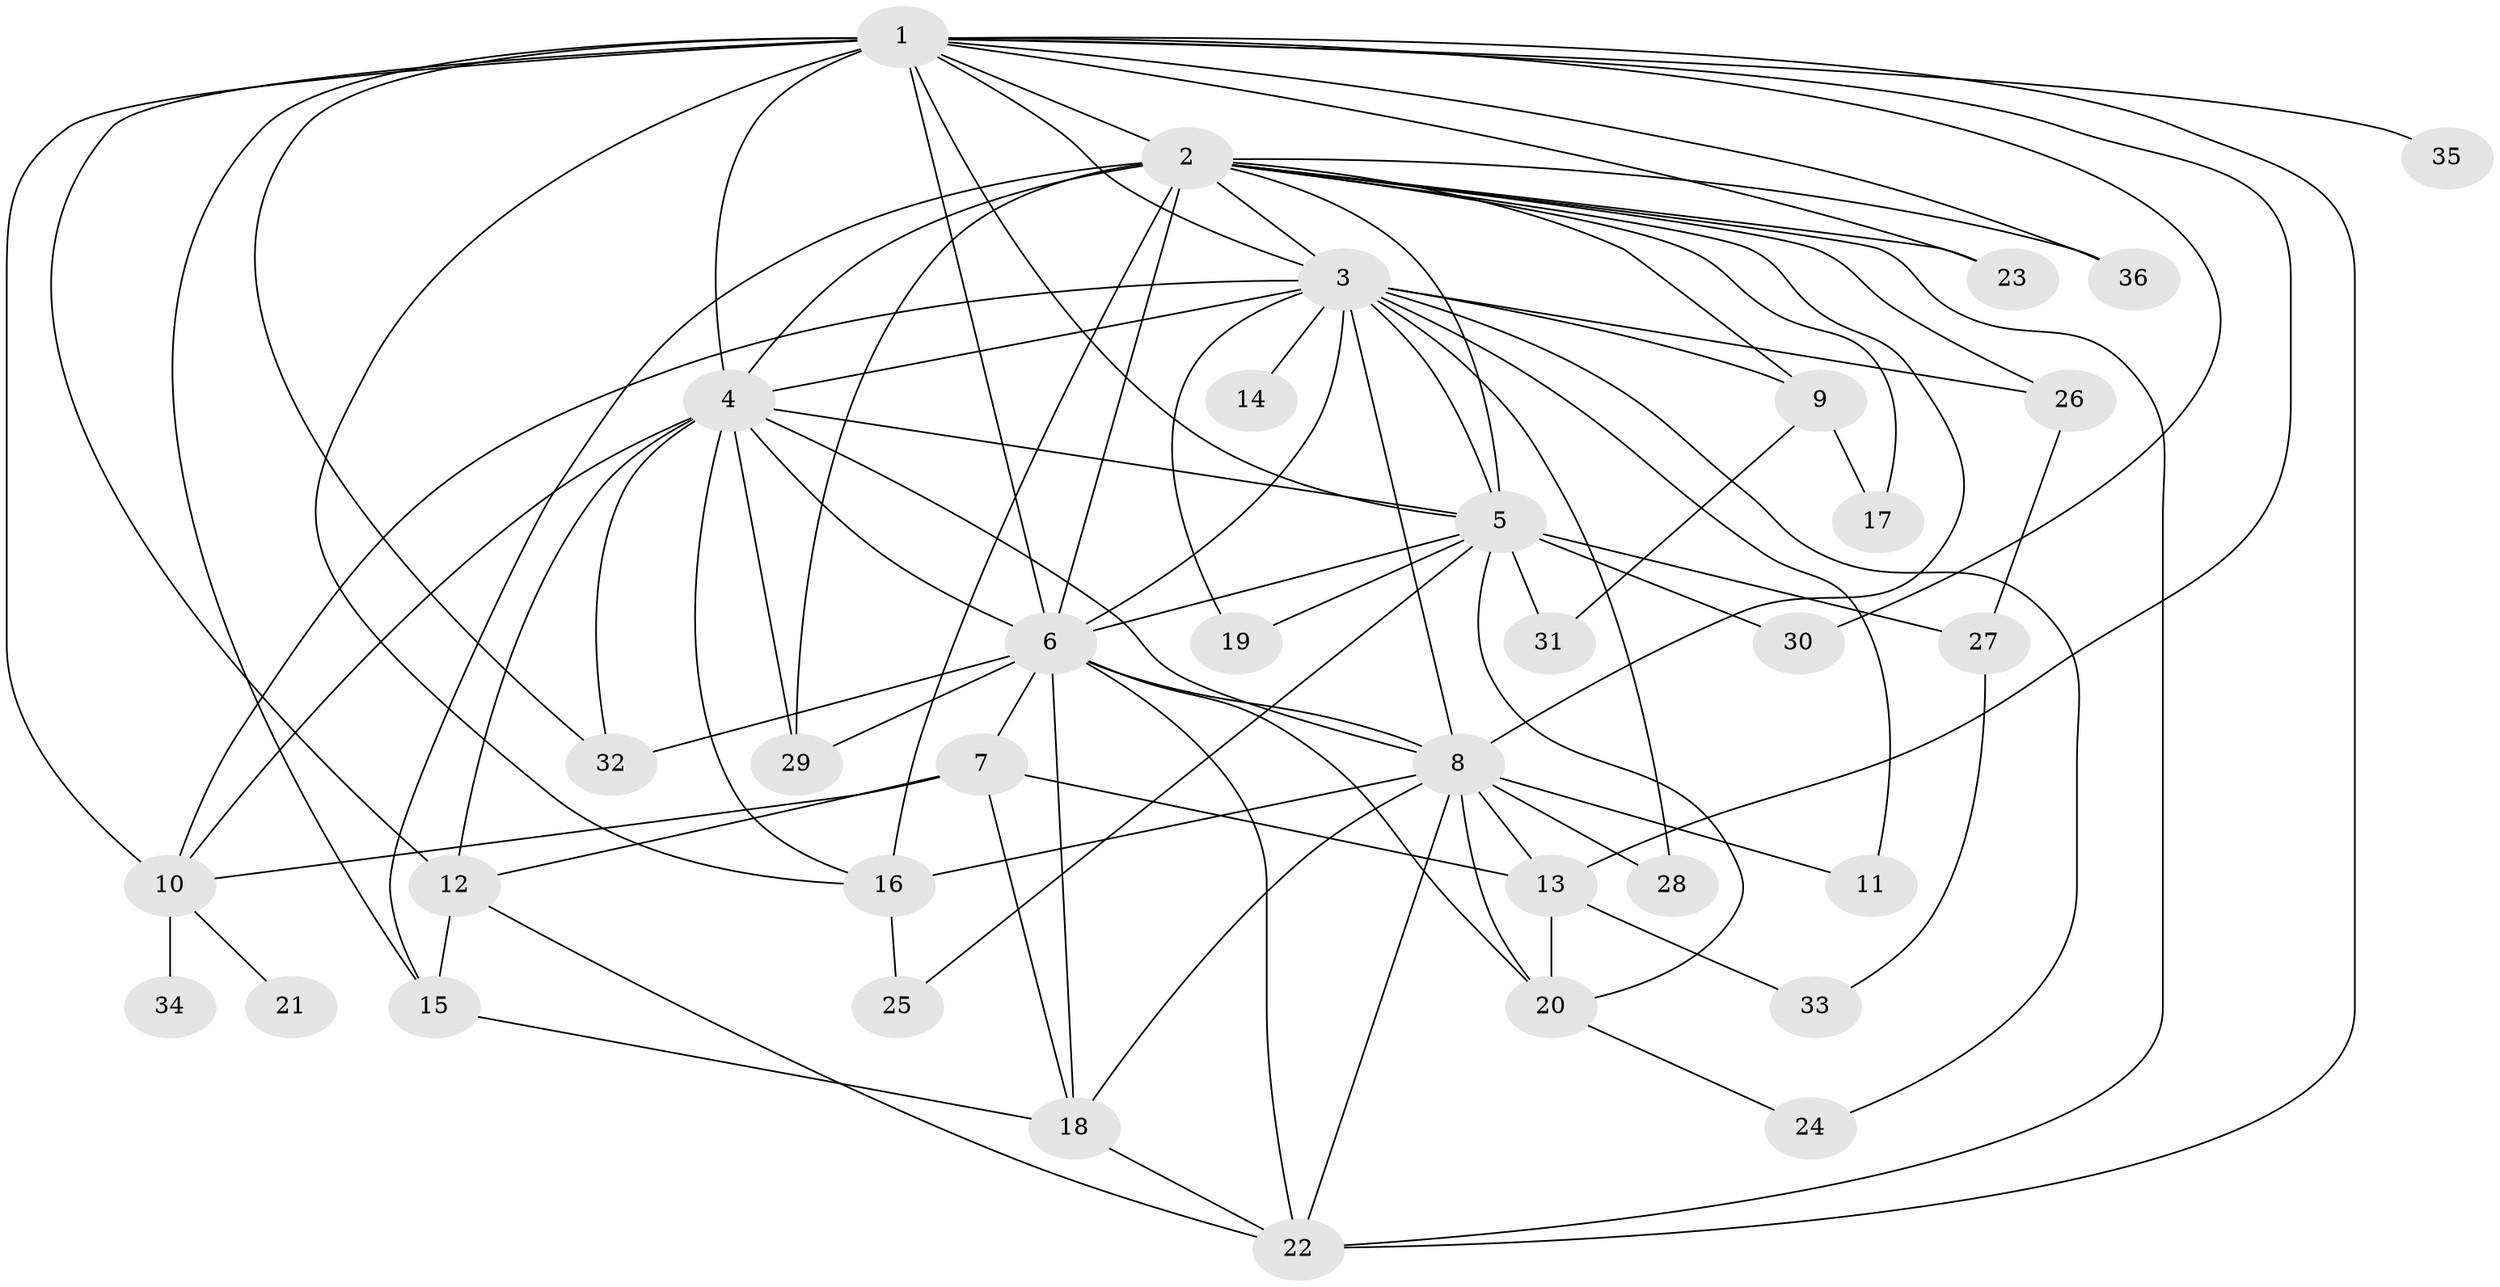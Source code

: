 // original degree distribution, {23: 0.014084507042253521, 9: 0.014084507042253521, 20: 0.014084507042253521, 16: 0.028169014084507043, 14: 0.014084507042253521, 19: 0.028169014084507043, 11: 0.014084507042253521, 18: 0.014084507042253521, 4: 0.11267605633802817, 6: 0.014084507042253521, 10: 0.014084507042253521, 2: 0.5352112676056338, 5: 0.04225352112676056, 3: 0.14084507042253522}
// Generated by graph-tools (version 1.1) at 2025/49/03/04/25 22:49:51]
// undirected, 36 vertices, 89 edges
graph export_dot {
  node [color=gray90,style=filled];
  1;
  2;
  3;
  4;
  5;
  6;
  7;
  8;
  9;
  10;
  11;
  12;
  13;
  14;
  15;
  16;
  17;
  18;
  19;
  20;
  21;
  22;
  23;
  24;
  25;
  26;
  27;
  28;
  29;
  30;
  31;
  32;
  33;
  34;
  35;
  36;
  1 -- 2 [weight=4.0];
  1 -- 3 [weight=2.0];
  1 -- 4 [weight=4.0];
  1 -- 5 [weight=2.0];
  1 -- 6 [weight=4.0];
  1 -- 10 [weight=1.0];
  1 -- 12 [weight=1.0];
  1 -- 13 [weight=1.0];
  1 -- 15 [weight=2.0];
  1 -- 16 [weight=1.0];
  1 -- 22 [weight=1.0];
  1 -- 23 [weight=1.0];
  1 -- 30 [weight=1.0];
  1 -- 32 [weight=1.0];
  1 -- 35 [weight=1.0];
  1 -- 36 [weight=1.0];
  2 -- 3 [weight=2.0];
  2 -- 4 [weight=4.0];
  2 -- 5 [weight=2.0];
  2 -- 6 [weight=4.0];
  2 -- 8 [weight=1.0];
  2 -- 9 [weight=1.0];
  2 -- 15 [weight=1.0];
  2 -- 16 [weight=1.0];
  2 -- 17 [weight=1.0];
  2 -- 22 [weight=1.0];
  2 -- 23 [weight=1.0];
  2 -- 26 [weight=1.0];
  2 -- 29 [weight=1.0];
  2 -- 36 [weight=1.0];
  3 -- 4 [weight=2.0];
  3 -- 5 [weight=1.0];
  3 -- 6 [weight=3.0];
  3 -- 8 [weight=1.0];
  3 -- 9 [weight=1.0];
  3 -- 10 [weight=1.0];
  3 -- 11 [weight=1.0];
  3 -- 14 [weight=1.0];
  3 -- 19 [weight=1.0];
  3 -- 24 [weight=1.0];
  3 -- 26 [weight=1.0];
  3 -- 28 [weight=1.0];
  4 -- 5 [weight=2.0];
  4 -- 6 [weight=4.0];
  4 -- 8 [weight=1.0];
  4 -- 10 [weight=4.0];
  4 -- 12 [weight=2.0];
  4 -- 16 [weight=1.0];
  4 -- 29 [weight=1.0];
  4 -- 32 [weight=1.0];
  5 -- 6 [weight=3.0];
  5 -- 19 [weight=1.0];
  5 -- 20 [weight=1.0];
  5 -- 25 [weight=1.0];
  5 -- 27 [weight=1.0];
  5 -- 30 [weight=1.0];
  5 -- 31 [weight=1.0];
  6 -- 7 [weight=3.0];
  6 -- 8 [weight=1.0];
  6 -- 18 [weight=6.0];
  6 -- 20 [weight=1.0];
  6 -- 22 [weight=1.0];
  6 -- 29 [weight=1.0];
  6 -- 32 [weight=1.0];
  7 -- 10 [weight=1.0];
  7 -- 12 [weight=1.0];
  7 -- 13 [weight=1.0];
  7 -- 18 [weight=1.0];
  8 -- 11 [weight=1.0];
  8 -- 13 [weight=1.0];
  8 -- 16 [weight=1.0];
  8 -- 18 [weight=2.0];
  8 -- 20 [weight=1.0];
  8 -- 22 [weight=1.0];
  8 -- 28 [weight=1.0];
  9 -- 17 [weight=1.0];
  9 -- 31 [weight=1.0];
  10 -- 21 [weight=1.0];
  10 -- 34 [weight=2.0];
  12 -- 15 [weight=1.0];
  12 -- 22 [weight=1.0];
  13 -- 20 [weight=1.0];
  13 -- 33 [weight=1.0];
  15 -- 18 [weight=2.0];
  16 -- 25 [weight=1.0];
  18 -- 22 [weight=1.0];
  20 -- 24 [weight=1.0];
  26 -- 27 [weight=1.0];
  27 -- 33 [weight=1.0];
}
